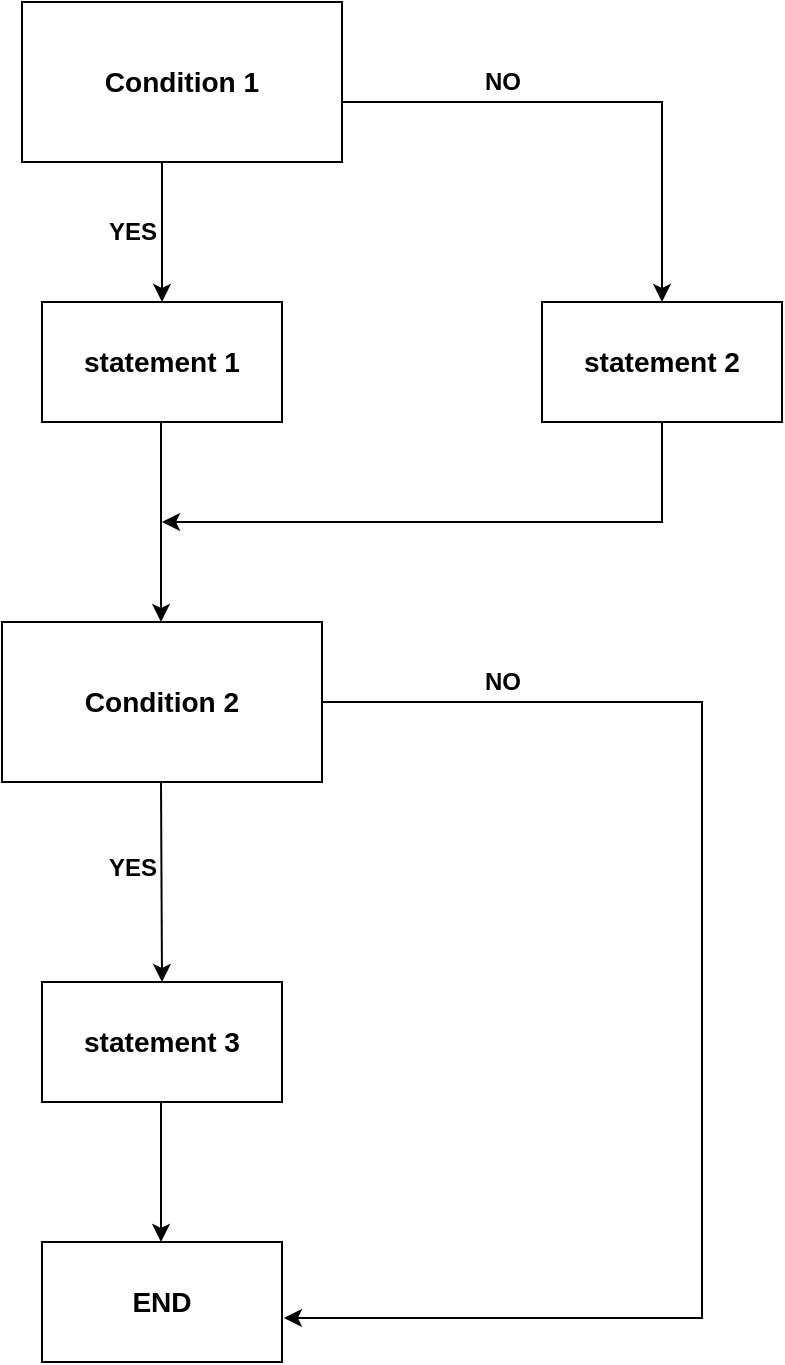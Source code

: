 <mxfile version="24.4.4" type="google">
  <diagram name="Page-1" id="MfGCt3PgnTk4VLkUIaD0">
    <mxGraphModel grid="1" page="1" gridSize="10" guides="1" tooltips="1" connect="1" arrows="1" fold="1" pageScale="1" pageWidth="827" pageHeight="1169" math="0" shadow="0">
      <root>
        <mxCell id="0" />
        <mxCell id="1" parent="0" />
        <mxCell id="A0NLCHDhMUv0UZf2OyCF-1" value="&lt;h3&gt;Condition 1&lt;/h3&gt;" style="rounded=0;whiteSpace=wrap;html=1;" vertex="1" parent="1">
          <mxGeometry x="120" y="100" width="160" height="80" as="geometry" />
        </mxCell>
        <mxCell id="A0NLCHDhMUv0UZf2OyCF-2" value="" style="endArrow=classic;html=1;rounded=0;" edge="1" parent="1">
          <mxGeometry width="50" height="50" relative="1" as="geometry">
            <mxPoint x="190" y="180" as="sourcePoint" />
            <mxPoint x="190" y="250" as="targetPoint" />
          </mxGeometry>
        </mxCell>
        <mxCell id="A0NLCHDhMUv0UZf2OyCF-3" value="" style="endArrow=classic;html=1;rounded=0;" edge="1" parent="1">
          <mxGeometry width="50" height="50" relative="1" as="geometry">
            <mxPoint x="280" y="150" as="sourcePoint" />
            <mxPoint x="440" y="250" as="targetPoint" />
            <Array as="points">
              <mxPoint x="440" y="150" />
            </Array>
          </mxGeometry>
        </mxCell>
        <mxCell id="A0NLCHDhMUv0UZf2OyCF-4" value="&lt;h3&gt;statement 1&lt;/h3&gt;" style="rounded=0;whiteSpace=wrap;html=1;" vertex="1" parent="1">
          <mxGeometry x="130" y="250" width="120" height="60" as="geometry" />
        </mxCell>
        <mxCell id="A0NLCHDhMUv0UZf2OyCF-5" value="&lt;h3&gt;statement 2&lt;/h3&gt;" style="rounded=0;whiteSpace=wrap;html=1;" vertex="1" parent="1">
          <mxGeometry x="380" y="250" width="120" height="60" as="geometry" />
        </mxCell>
        <mxCell id="A0NLCHDhMUv0UZf2OyCF-6" value="&lt;h4&gt;YES&lt;/h4&gt;" style="text;html=1;align=center;verticalAlign=middle;resizable=0;points=[];autosize=1;strokeColor=none;fillColor=none;" vertex="1" parent="1">
          <mxGeometry x="150" y="185" width="50" height="60" as="geometry" />
        </mxCell>
        <mxCell id="A0NLCHDhMUv0UZf2OyCF-8" value="&lt;h4&gt;NO&lt;/h4&gt;" style="text;html=1;align=center;verticalAlign=middle;resizable=0;points=[];autosize=1;strokeColor=none;fillColor=none;" vertex="1" parent="1">
          <mxGeometry x="340" y="110" width="40" height="60" as="geometry" />
        </mxCell>
        <mxCell id="A0NLCHDhMUv0UZf2OyCF-9" value="" style="endArrow=classic;html=1;rounded=0;" edge="1" parent="1">
          <mxGeometry width="50" height="50" relative="1" as="geometry">
            <mxPoint x="189.5" y="310" as="sourcePoint" />
            <mxPoint x="189.5" y="410" as="targetPoint" />
          </mxGeometry>
        </mxCell>
        <mxCell id="A0NLCHDhMUv0UZf2OyCF-10" value="&lt;h3&gt;Condition 2&lt;/h3&gt;" style="rounded=0;whiteSpace=wrap;html=1;" vertex="1" parent="1">
          <mxGeometry x="110" y="410" width="160" height="80" as="geometry" />
        </mxCell>
        <mxCell id="A0NLCHDhMUv0UZf2OyCF-11" value="" style="endArrow=classic;html=1;rounded=0;exitX=0.5;exitY=1;exitDx=0;exitDy=0;" edge="1" parent="1" source="A0NLCHDhMUv0UZf2OyCF-5">
          <mxGeometry width="50" height="50" relative="1" as="geometry">
            <mxPoint x="430" y="330" as="sourcePoint" />
            <mxPoint x="190" y="360" as="targetPoint" />
            <Array as="points">
              <mxPoint x="440" y="360" />
            </Array>
          </mxGeometry>
        </mxCell>
        <mxCell id="A0NLCHDhMUv0UZf2OyCF-12" value="" style="endArrow=classic;html=1;rounded=0;" edge="1" parent="1">
          <mxGeometry width="50" height="50" relative="1" as="geometry">
            <mxPoint x="189.5" y="490" as="sourcePoint" />
            <mxPoint x="190" y="590" as="targetPoint" />
          </mxGeometry>
        </mxCell>
        <mxCell id="A0NLCHDhMUv0UZf2OyCF-13" value="&lt;h3&gt;statement 3&lt;/h3&gt;" style="rounded=0;whiteSpace=wrap;html=1;" vertex="1" parent="1">
          <mxGeometry x="130" y="590" width="120" height="60" as="geometry" />
        </mxCell>
        <mxCell id="A0NLCHDhMUv0UZf2OyCF-14" value="" style="endArrow=classic;html=1;rounded=0;" edge="1" parent="1">
          <mxGeometry width="50" height="50" relative="1" as="geometry">
            <mxPoint x="189.5" y="650" as="sourcePoint" />
            <mxPoint x="189.5" y="720" as="targetPoint" />
          </mxGeometry>
        </mxCell>
        <mxCell id="A0NLCHDhMUv0UZf2OyCF-15" value="&lt;h3&gt;END&lt;/h3&gt;" style="rounded=0;whiteSpace=wrap;html=1;" vertex="1" parent="1">
          <mxGeometry x="130" y="720" width="120" height="60" as="geometry" />
        </mxCell>
        <mxCell id="A0NLCHDhMUv0UZf2OyCF-16" value="" style="endArrow=classic;html=1;rounded=0;exitX=1;exitY=0.5;exitDx=0;exitDy=0;entryX=1.008;entryY=0.633;entryDx=0;entryDy=0;entryPerimeter=0;" edge="1" parent="1" source="A0NLCHDhMUv0UZf2OyCF-10" target="A0NLCHDhMUv0UZf2OyCF-15">
          <mxGeometry width="50" height="50" relative="1" as="geometry">
            <mxPoint x="230" y="700" as="sourcePoint" />
            <mxPoint x="370" y="620" as="targetPoint" />
            <Array as="points">
              <mxPoint x="460" y="450" />
              <mxPoint x="460" y="758" />
            </Array>
          </mxGeometry>
        </mxCell>
        <mxCell id="A0NLCHDhMUv0UZf2OyCF-17" value="&lt;h4&gt;YES&lt;/h4&gt;" style="text;html=1;align=center;verticalAlign=middle;resizable=0;points=[];autosize=1;strokeColor=none;fillColor=none;" vertex="1" parent="1">
          <mxGeometry x="150" y="503" width="50" height="60" as="geometry" />
        </mxCell>
        <mxCell id="A0NLCHDhMUv0UZf2OyCF-19" value="&lt;h4&gt;NO&lt;/h4&gt;" style="text;html=1;align=center;verticalAlign=middle;resizable=0;points=[];autosize=1;strokeColor=none;fillColor=none;" vertex="1" parent="1">
          <mxGeometry x="340" y="410" width="40" height="60" as="geometry" />
        </mxCell>
      </root>
    </mxGraphModel>
  </diagram>
</mxfile>
